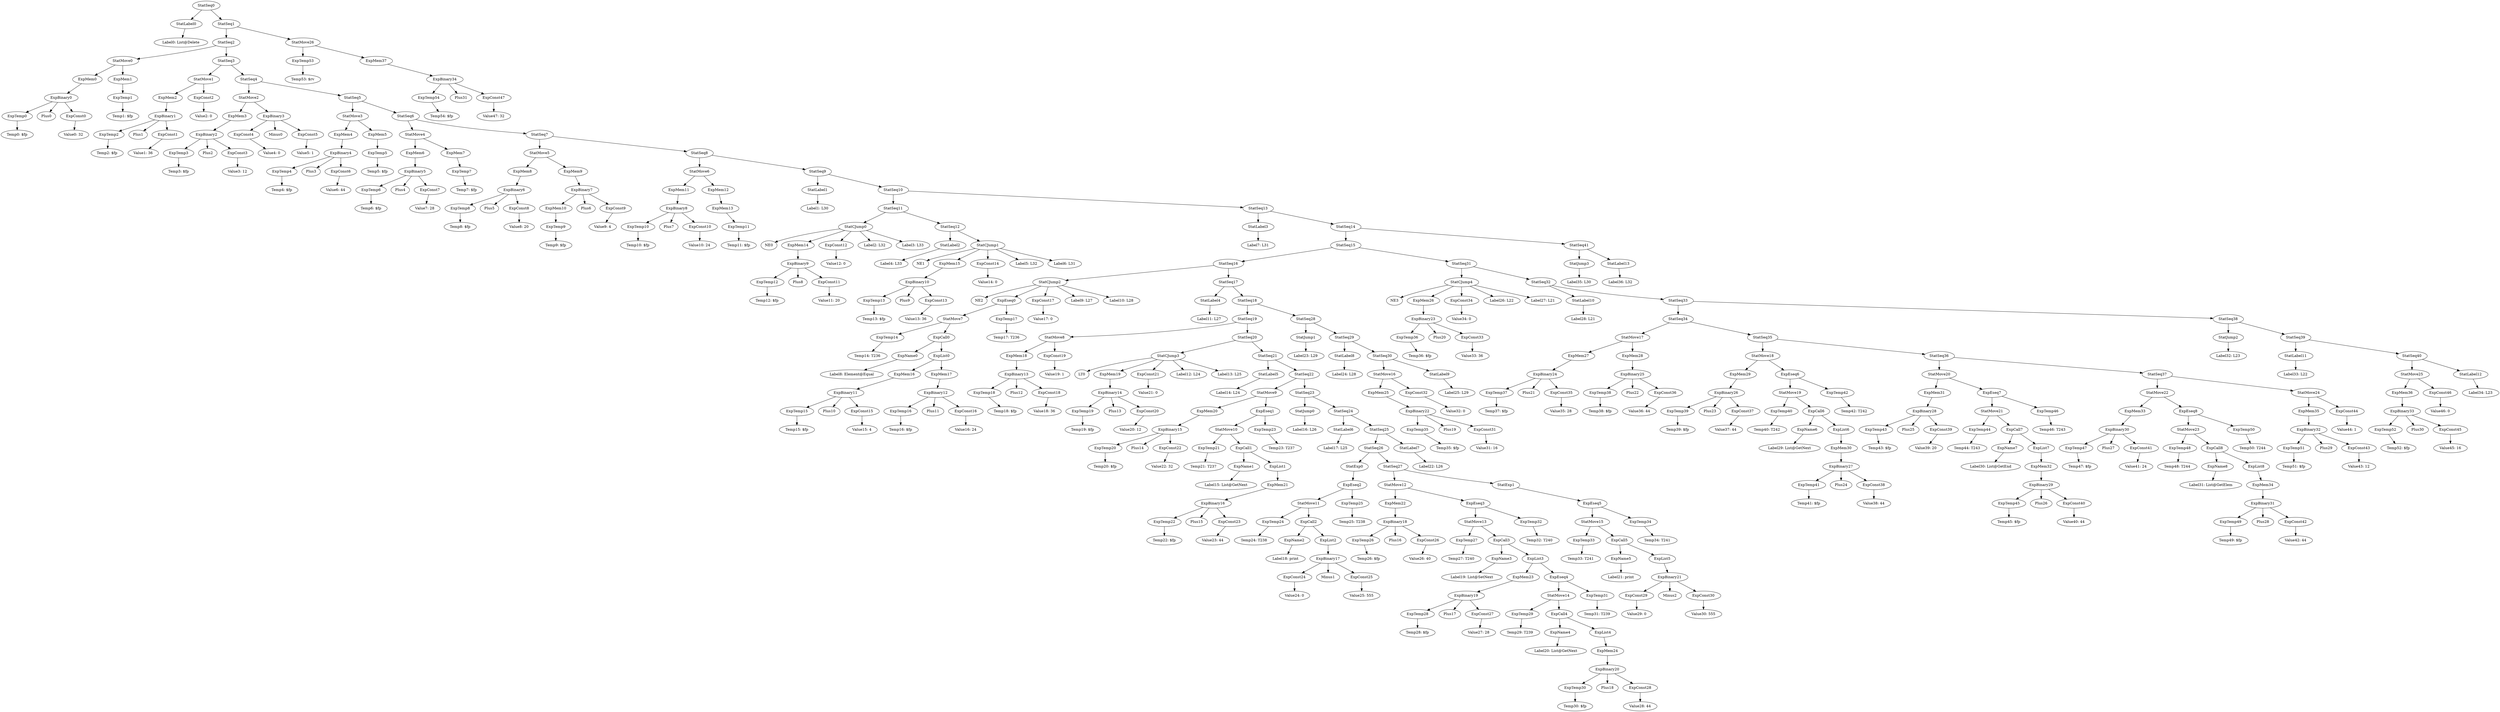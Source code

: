 digraph {
	ordering = out;
	ExpMem37 -> ExpBinary34;
	ExpConst47 -> "Value47: 32";
	ExpBinary34 -> ExpTemp54;
	ExpBinary34 -> Plus31;
	ExpBinary34 -> ExpConst47;
	ExpTemp54 -> "Temp54: $fp";
	StatJump3 -> "Label35: L30";
	StatSeq40 -> StatMove25;
	StatSeq40 -> StatLabel12;
	ExpConst46 -> "Value46: 0";
	StatMove25 -> ExpMem36;
	StatMove25 -> ExpConst46;
	ExpMem36 -> ExpBinary33;
	ExpTemp52 -> "Temp52: $fp";
	StatSeq39 -> StatLabel11;
	StatSeq39 -> StatSeq40;
	StatLabel11 -> "Label33: L22";
	StatSeq38 -> StatJump2;
	StatSeq38 -> StatSeq39;
	ExpConst44 -> "Value44: 1";
	StatMove24 -> ExpMem35;
	StatMove24 -> ExpConst44;
	ExpMem35 -> ExpBinary32;
	ExpConst43 -> "Value43: 12";
	StatJump2 -> "Label32: L23";
	ExpTemp51 -> "Temp51: $fp";
	ExpTemp50 -> "Temp50: T244";
	ExpList8 -> ExpMem34;
	ExpMem34 -> ExpBinary31;
	ExpCall8 -> ExpName8;
	ExpCall8 -> ExpList8;
	ExpTemp48 -> "Temp48: T244";
	StatMove22 -> ExpMem33;
	StatMove22 -> ExpEseq8;
	ExpMem33 -> ExpBinary30;
	ExpBinary30 -> ExpTemp47;
	ExpBinary30 -> Plus27;
	ExpBinary30 -> ExpConst41;
	ExpList7 -> ExpMem32;
	ExpMem32 -> ExpBinary29;
	ExpEseq8 -> StatMove23;
	ExpEseq8 -> ExpTemp50;
	ExpConst40 -> "Value40: 44";
	ExpTemp45 -> "Temp45: $fp";
	ExpCall7 -> ExpName7;
	ExpCall7 -> ExpList7;
	ExpName7 -> "Label30: List@GetEnd";
	StatMove20 -> ExpMem31;
	StatMove20 -> ExpEseq7;
	ExpMem31 -> ExpBinary28;
	ExpConst39 -> "Value39: 20";
	ExpBinary28 -> ExpTemp43;
	ExpBinary28 -> Plus25;
	ExpBinary28 -> ExpConst39;
	ExpTemp43 -> "Temp43: $fp";
	StatSeq35 -> StatMove18;
	StatSeq35 -> StatSeq36;
	ExpTemp42 -> "Temp42: T242";
	ExpEseq6 -> StatMove19;
	ExpEseq6 -> ExpTemp42;
	ExpMem30 -> ExpBinary27;
	ExpConst38 -> "Value38: 44";
	ExpTemp41 -> "Temp41: $fp";
	ExpCall6 -> ExpName6;
	ExpCall6 -> ExpList6;
	StatMove18 -> ExpMem29;
	StatMove18 -> ExpEseq6;
	ExpMem29 -> ExpBinary26;
	ExpConst37 -> "Value37: 44";
	ExpBinary26 -> ExpTemp39;
	ExpBinary26 -> Plus23;
	ExpBinary26 -> ExpConst37;
	ExpTemp39 -> "Temp39: $fp";
	StatSeq34 -> StatMove17;
	StatSeq34 -> StatSeq35;
	ExpBinary31 -> ExpTemp49;
	ExpBinary31 -> Plus28;
	ExpBinary31 -> ExpConst42;
	ExpName6 -> "Label29: List@GetNext";
	ExpTemp38 -> "Temp38: $fp";
	ExpConst42 -> "Value42: 44";
	StatMove17 -> ExpMem27;
	StatMove17 -> ExpMem28;
	StatMove21 -> ExpTemp44;
	StatMove21 -> ExpCall7;
	ExpMem27 -> ExpBinary24;
	ExpConst35 -> "Value35: 28";
	ExpTemp37 -> "Temp37: $fp";
	StatLabel10 -> "Label28: L21";
	ExpMem26 -> ExpBinary23;
	StatSeq33 -> StatSeq34;
	StatSeq33 -> StatSeq38;
	StatSeq15 -> StatSeq16;
	StatSeq15 -> StatSeq31;
	ExpBinary29 -> ExpTemp45;
	ExpBinary29 -> Plus26;
	ExpBinary29 -> ExpConst40;
	StatLabel9 -> "Label25: L29";
	StatSeq1 -> StatSeq2;
	StatSeq1 -> StatMove26;
	StatSeq30 -> StatMove16;
	StatSeq30 -> StatLabel9;
	ExpConst32 -> "Value32: 0";
	ExpBinary23 -> ExpTemp36;
	ExpBinary23 -> Plus20;
	ExpBinary23 -> ExpConst33;
	StatMove16 -> ExpMem25;
	StatMove16 -> ExpConst32;
	ExpMem25 -> ExpBinary22;
	ExpConst31 -> "Value31: 16";
	ExpConst19 -> "Value19: 1";
	StatMove12 -> ExpMem22;
	StatMove12 -> ExpEseq3;
	ExpTemp15 -> "Temp15: $fp";
	StatSeq10 -> StatSeq11;
	StatSeq10 -> StatSeq13;
	StatMove13 -> ExpTemp27;
	StatMove13 -> ExpCall3;
	ExpMem17 -> ExpBinary12;
	ExpBinary10 -> ExpTemp13;
	ExpBinary10 -> Plus9;
	ExpBinary10 -> ExpConst13;
	ExpTemp13 -> "Temp13: $fp";
	ExpConst34 -> "Value34: 0";
	StatCJump1 -> NE1;
	StatCJump1 -> ExpMem15;
	StatCJump1 -> ExpConst14;
	StatCJump1 -> "Label5: L32";
	StatCJump1 -> "Label6: L31";
	ExpConst25 -> "Value25: 555";
	ExpCall3 -> ExpName3;
	ExpCall3 -> ExpList3;
	ExpTemp32 -> "Temp32: T240";
	StatLabel2 -> "Label4: L33";
	StatMove5 -> ExpMem8;
	StatMove5 -> ExpMem9;
	ExpConst14 -> "Value14: 0";
	ExpConst9 -> "Value9: 4";
	ExpName0 -> "Label8: Element@Equal";
	ExpConst8 -> "Value8: 20";
	ExpTemp20 -> "Temp20: $fp";
	ExpBinary32 -> ExpTemp51;
	ExpBinary32 -> Plus29;
	ExpBinary32 -> ExpConst43;
	StatSeq31 -> StatCJump4;
	StatSeq31 -> StatSeq32;
	ExpMem14 -> ExpBinary9;
	ExpTemp47 -> "Temp47: $fp";
	ExpConst11 -> "Value11: 20";
	StatCJump0 -> NE0;
	StatCJump0 -> ExpMem14;
	StatCJump0 -> ExpConst12;
	StatCJump0 -> "Label2: L32";
	StatCJump0 -> "Label3: L33";
	ExpCall0 -> ExpName0;
	ExpCall0 -> ExpList0;
	StatSeq9 -> StatLabel1;
	StatSeq9 -> StatSeq10;
	StatLabel1 -> "Label1: L30";
	ExpMem12 -> ExpMem13;
	StatMove26 -> ExpTemp53;
	StatMove26 -> ExpMem37;
	StatSeq36 -> StatMove20;
	StatSeq36 -> StatSeq37;
	ExpMem11 -> ExpBinary8;
	ExpTemp44 -> "Temp44: T243";
	StatMove11 -> ExpTemp24;
	StatMove11 -> ExpCall2;
	ExpTemp10 -> "Temp10: $fp";
	ExpMem10 -> ExpTemp9;
	ExpConst30 -> "Value30: 555";
	ExpBinary33 -> ExpTemp52;
	ExpBinary33 -> Plus30;
	ExpBinary33 -> ExpConst45;
	ExpName5 -> "Label21: print";
	StatSeq7 -> StatMove5;
	StatSeq7 -> StatSeq8;
	StatSeq16 -> StatCJump2;
	StatSeq16 -> StatSeq17;
	ExpConst27 -> "Value27: 28";
	ExpBinary24 -> ExpTemp37;
	ExpBinary24 -> Plus21;
	ExpBinary24 -> ExpConst35;
	ExpBinary9 -> ExpTemp12;
	ExpBinary9 -> Plus8;
	ExpBinary9 -> ExpConst11;
	ExpCall4 -> ExpName4;
	ExpCall4 -> ExpList4;
	ExpBinary6 -> ExpTemp8;
	ExpBinary6 -> Plus5;
	ExpBinary6 -> ExpConst8;
	StatSeq13 -> StatLabel3;
	StatSeq13 -> StatSeq14;
	ExpConst3 -> "Value3: 12";
	ExpTemp17 -> "Temp17: T236";
	ExpTemp23 -> "Temp23: T237";
	StatSeq14 -> StatSeq15;
	StatSeq14 -> StatSeq41;
	StatCJump4 -> NE3;
	StatCJump4 -> ExpMem26;
	StatCJump4 -> ExpConst34;
	StatCJump4 -> "Label26: L22";
	StatCJump4 -> "Label27: L21";
	ExpMem13 -> ExpTemp11;
	ExpBinary27 -> ExpTemp41;
	ExpBinary27 -> Plus24;
	ExpBinary27 -> ExpConst38;
	StatMove1 -> ExpMem2;
	StatMove1 -> ExpConst2;
	ExpConst36 -> "Value36: 44";
	StatSeq5 -> StatMove3;
	StatSeq5 -> StatSeq6;
	ExpConst12 -> "Value12: 0";
	ExpTemp8 -> "Temp8: $fp";
	ExpMem15 -> ExpBinary10;
	ExpConst41 -> "Value41: 24";
	ExpConst1 -> "Value1: 36";
	ExpName8 -> "Label31: List@GetElem";
	ExpMem28 -> ExpBinary25;
	StatMove2 -> ExpMem3;
	StatMove2 -> ExpBinary3;
	ExpBinary13 -> ExpTemp18;
	ExpBinary13 -> Plus12;
	ExpBinary13 -> ExpConst18;
	StatLabel12 -> "Label34: L23";
	ExpBinary0 -> ExpTemp0;
	ExpBinary0 -> Plus0;
	ExpBinary0 -> ExpConst0;
	ExpBinary11 -> ExpTemp15;
	ExpBinary11 -> Plus10;
	ExpBinary11 -> ExpConst15;
	ExpBinary14 -> ExpTemp19;
	ExpBinary14 -> Plus13;
	ExpBinary14 -> ExpConst20;
	StatMove0 -> ExpMem0;
	StatMove0 -> ExpMem1;
	ExpTemp12 -> "Temp12: $fp";
	ExpTemp14 -> "Temp14: T236";
	StatLabel6 -> "Label17: L25";
	ExpBinary22 -> ExpTemp35;
	ExpBinary22 -> Plus19;
	ExpBinary22 -> ExpConst31;
	ExpTemp33 -> "Temp33: T241";
	StatJump1 -> "Label23: L29";
	ExpConst15 -> "Value15: 4";
	StatSeq3 -> StatMove1;
	StatSeq3 -> StatSeq4;
	ExpTemp46 -> "Temp46: T243";
	ExpConst13 -> "Value13: 36";
	ExpMem7 -> ExpTemp7;
	ExpConst45 -> "Value45: 16";
	ExpTemp40 -> "Temp40: T242";
	ExpBinary3 -> ExpConst4;
	ExpBinary3 -> Minus0;
	ExpBinary3 -> ExpConst5;
	StatMove15 -> ExpTemp33;
	StatMove15 -> ExpCall5;
	StatSeq8 -> StatMove6;
	StatSeq8 -> StatSeq9;
	ExpMem8 -> ExpBinary6;
	StatSeq6 -> StatMove4;
	StatSeq6 -> StatSeq7;
	ExpTemp11 -> "Temp11: $fp";
	ExpEseq0 -> StatMove7;
	ExpEseq0 -> ExpTemp17;
	StatSeq0 -> StatLabel0;
	StatSeq0 -> StatSeq1;
	ExpConst23 -> "Value23: 44";
	ExpMem21 -> ExpBinary16;
	ExpTemp1 -> "Temp1: $fp";
	ExpBinary4 -> ExpTemp4;
	ExpBinary4 -> Plus3;
	ExpBinary4 -> ExpConst6;
	ExpList1 -> ExpMem21;
	ExpEseq2 -> StatMove11;
	ExpEseq2 -> ExpTemp25;
	StatMove23 -> ExpTemp48;
	StatMove23 -> ExpCall8;
	ExpTemp35 -> "Temp35: $fp";
	ExpTemp5 -> "Temp5: $fp";
	ExpBinary17 -> ExpConst24;
	ExpBinary17 -> Minus1;
	ExpBinary17 -> ExpConst25;
	ExpMem16 -> ExpBinary11;
	ExpBinary2 -> ExpTemp3;
	ExpBinary2 -> Plus2;
	ExpBinary2 -> ExpConst3;
	StatSeq17 -> StatLabel4;
	StatSeq17 -> StatSeq18;
	ExpTemp53 -> "Temp53: $rv";
	ExpTemp19 -> "Temp19: $fp";
	ExpBinary1 -> ExpTemp2;
	ExpBinary1 -> Plus1;
	ExpBinary1 -> ExpConst1;
	ExpConst10 -> "Value10: 24";
	ExpTemp36 -> "Temp36: $fp";
	StatSeq4 -> StatMove2;
	StatSeq4 -> StatSeq5;
	ExpMem0 -> ExpBinary0;
	ExpTemp16 -> "Temp16: $fp";
	StatCJump2 -> NE2;
	StatCJump2 -> ExpEseq0;
	StatCJump2 -> ExpConst17;
	StatCJump2 -> "Label9: L27";
	StatCJump2 -> "Label10: L28";
	StatLabel13 -> "Label36: L32";
	StatSeq2 -> StatMove0;
	StatSeq2 -> StatSeq3;
	ExpMem1 -> ExpTemp1;
	ExpMem9 -> ExpBinary7;
	ExpConst6 -> "Value6: 44";
	ExpTemp2 -> "Temp2: $fp";
	StatExp0 -> ExpEseq2;
	ExpConst18 -> "Value18: 36";
	ExpConst26 -> "Value26: 40";
	StatSeq12 -> StatLabel2;
	StatSeq12 -> StatCJump1;
	ExpTemp4 -> "Temp4: $fp";
	StatLabel5 -> "Label14: L24";
	StatMove19 -> ExpTemp40;
	StatMove19 -> ExpCall6;
	ExpTemp0 -> "Temp0: $fp";
	StatMove7 -> ExpTemp14;
	StatMove7 -> ExpCall0;
	ExpTemp7 -> "Temp7: $fp";
	ExpConst0 -> "Value0: 32";
	StatLabel0 -> "Label0: List@Delete";
	ExpConst24 -> "Value24: 0";
	ExpBinary12 -> ExpTemp16;
	ExpBinary12 -> Plus11;
	ExpBinary12 -> ExpConst16;
	StatMove6 -> ExpMem11;
	StatMove6 -> ExpMem12;
	ExpBinary8 -> ExpTemp10;
	ExpBinary8 -> Plus7;
	ExpBinary8 -> ExpConst10;
	ExpConst5 -> "Value5: 1";
	StatSeq26 -> StatExp0;
	StatSeq26 -> StatSeq27;
	ExpMem2 -> ExpBinary1;
	StatSeq11 -> StatCJump0;
	StatSeq11 -> StatSeq12;
	ExpBinary7 -> ExpMem10;
	ExpBinary7 -> Plus6;
	ExpBinary7 -> ExpConst9;
	ExpBinary5 -> ExpTemp6;
	ExpBinary5 -> Plus4;
	ExpBinary5 -> ExpConst7;
	ExpConst16 -> "Value16: 24";
	ExpMem6 -> ExpBinary5;
	ExpConst4 -> "Value4: 0";
	ExpConst17 -> "Value17: 0";
	StatLabel4 -> "Label11: L27";
	StatSeq23 -> StatJump0;
	StatSeq23 -> StatSeq24;
	ExpTemp49 -> "Temp49: $fp";
	ExpConst33 -> "Value33: 36";
	ExpConst21 -> "Value21: 0";
	StatSeq21 -> StatLabel5;
	StatSeq21 -> StatSeq22;
	StatSeq20 -> StatCJump3;
	StatSeq20 -> StatSeq21;
	ExpBinary15 -> ExpTemp20;
	ExpBinary15 -> Plus14;
	ExpBinary15 -> ExpConst22;
	ExpConst2 -> "Value2: 0";
	ExpCall2 -> ExpName2;
	ExpCall2 -> ExpList2;
	ExpList0 -> ExpMem16;
	ExpList0 -> ExpMem17;
	ExpConst22 -> "Value22: 32";
	ExpMem20 -> ExpBinary15;
	StatMove4 -> ExpMem6;
	StatMove4 -> ExpMem7;
	StatMove9 -> ExpMem20;
	StatMove9 -> ExpEseq1;
	ExpConst7 -> "Value7: 28";
	ExpTemp21 -> "Temp21: T237";
	ExpMem4 -> ExpBinary4;
	StatMove10 -> ExpTemp21;
	StatMove10 -> ExpCall1;
	ExpName1 -> "Label15: List@GetNext";
	ExpMem24 -> ExpBinary20;
	ExpMem19 -> ExpBinary14;
	ExpCall1 -> ExpName1;
	ExpCall1 -> ExpList1;
	ExpTemp22 -> "Temp22: $fp";
	ExpList2 -> ExpBinary17;
	ExpBinary16 -> ExpTemp22;
	ExpBinary16 -> Plus15;
	ExpBinary16 -> ExpConst23;
	ExpTemp18 -> "Temp18: $fp";
	ExpConst28 -> "Value28: 44";
	StatSeq19 -> StatMove8;
	StatSeq19 -> StatSeq20;
	StatSeq22 -> StatMove9;
	StatSeq22 -> StatSeq23;
	ExpEseq1 -> StatMove10;
	ExpEseq1 -> ExpTemp23;
	StatJump0 -> "Label16: L26";
	StatSeq24 -> StatLabel6;
	StatSeq24 -> StatSeq25;
	ExpConst29 -> "Value29: 0";
	ExpName2 -> "Label18: print";
	ExpTemp25 -> "Temp25: T238";
	ExpEseq3 -> StatMove13;
	ExpEseq3 -> ExpTemp32;
	ExpTemp26 -> "Temp26: $fp";
	ExpMem5 -> ExpTemp5;
	ExpMem22 -> ExpBinary18;
	ExpTemp27 -> "Temp27: T240";
	ExpList4 -> ExpMem24;
	ExpList6 -> ExpMem30;
	ExpName3 -> "Label19: List@SetNext";
	ExpBinary19 -> ExpTemp28;
	ExpBinary19 -> Plus17;
	ExpBinary19 -> ExpConst27;
	ExpBinary25 -> ExpTemp38;
	ExpBinary25 -> Plus22;
	ExpBinary25 -> ExpConst36;
	ExpMem23 -> ExpBinary19;
	ExpList3 -> ExpMem23;
	ExpList3 -> ExpEseq4;
	StatSeq32 -> StatLabel10;
	StatSeq32 -> StatSeq33;
	ExpTemp28 -> "Temp28: $fp";
	StatMove8 -> ExpMem18;
	StatMove8 -> ExpConst19;
	ExpBinary20 -> ExpTemp30;
	ExpBinary20 -> Plus18;
	ExpBinary20 -> ExpConst28;
	ExpTemp29 -> "Temp29: T239";
	StatMove14 -> ExpTemp29;
	StatMove14 -> ExpCall4;
	ExpName4 -> "Label20: List@GetNext";
	ExpTemp30 -> "Temp30: $fp";
	ExpMem3 -> ExpBinary2;
	ExpEseq4 -> StatMove14;
	ExpEseq4 -> ExpTemp31;
	ExpTemp9 -> "Temp9: $fp";
	StatSeq27 -> StatMove12;
	StatSeq27 -> StatExp1;
	ExpCall5 -> ExpName5;
	ExpCall5 -> ExpList5;
	StatCJump3 -> LT0;
	StatCJump3 -> ExpMem19;
	StatCJump3 -> ExpConst21;
	StatCJump3 -> "Label12: L24";
	StatCJump3 -> "Label13: L25";
	ExpBinary21 -> ExpConst29;
	ExpBinary21 -> Minus2;
	ExpBinary21 -> ExpConst30;
	ExpTemp31 -> "Temp31: T239";
	ExpTemp24 -> "Temp24: T238";
	ExpList5 -> ExpBinary21;
	ExpMem18 -> ExpBinary13;
	ExpEseq5 -> StatMove15;
	ExpEseq5 -> ExpTemp34;
	StatSeq28 -> StatJump1;
	StatSeq28 -> StatSeq29;
	StatLabel7 -> "Label22: L26";
	ExpTemp34 -> "Temp34: T241";
	StatExp1 -> ExpEseq5;
	ExpEseq7 -> StatMove21;
	ExpEseq7 -> ExpTemp46;
	StatMove3 -> ExpMem4;
	StatMove3 -> ExpMem5;
	StatSeq25 -> StatSeq26;
	StatSeq25 -> StatLabel7;
	StatSeq41 -> StatJump3;
	StatSeq41 -> StatLabel13;
	StatLabel3 -> "Label7: L31";
	StatSeq18 -> StatSeq19;
	StatSeq18 -> StatSeq28;
	StatSeq37 -> StatMove22;
	StatSeq37 -> StatMove24;
	ExpTemp3 -> "Temp3: $fp";
	ExpTemp6 -> "Temp6: $fp";
	ExpBinary18 -> ExpTemp26;
	ExpBinary18 -> Plus16;
	ExpBinary18 -> ExpConst26;
	StatLabel8 -> "Label24: L28";
	ExpConst20 -> "Value20: 12";
	StatSeq29 -> StatLabel8;
	StatSeq29 -> StatSeq30;
}

